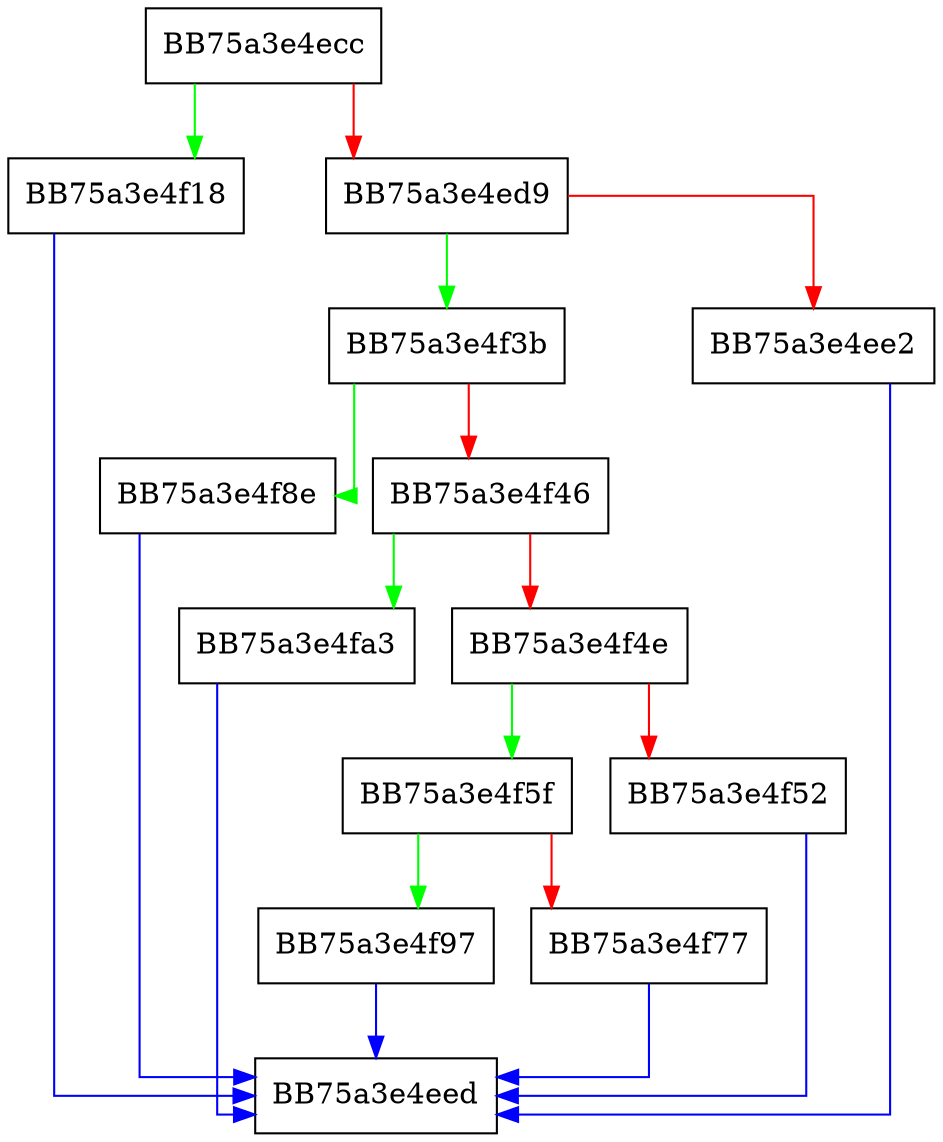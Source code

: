 digraph lua_next {
  node [shape="box"];
  graph [splines=ortho];
  BB75a3e4ecc -> BB75a3e4f18 [color="green"];
  BB75a3e4ecc -> BB75a3e4ed9 [color="red"];
  BB75a3e4ed9 -> BB75a3e4f3b [color="green"];
  BB75a3e4ed9 -> BB75a3e4ee2 [color="red"];
  BB75a3e4ee2 -> BB75a3e4eed [color="blue"];
  BB75a3e4f18 -> BB75a3e4eed [color="blue"];
  BB75a3e4f3b -> BB75a3e4f8e [color="green"];
  BB75a3e4f3b -> BB75a3e4f46 [color="red"];
  BB75a3e4f46 -> BB75a3e4fa3 [color="green"];
  BB75a3e4f46 -> BB75a3e4f4e [color="red"];
  BB75a3e4f4e -> BB75a3e4f5f [color="green"];
  BB75a3e4f4e -> BB75a3e4f52 [color="red"];
  BB75a3e4f52 -> BB75a3e4eed [color="blue"];
  BB75a3e4f5f -> BB75a3e4f97 [color="green"];
  BB75a3e4f5f -> BB75a3e4f77 [color="red"];
  BB75a3e4f77 -> BB75a3e4eed [color="blue"];
  BB75a3e4f8e -> BB75a3e4eed [color="blue"];
  BB75a3e4f97 -> BB75a3e4eed [color="blue"];
  BB75a3e4fa3 -> BB75a3e4eed [color="blue"];
}